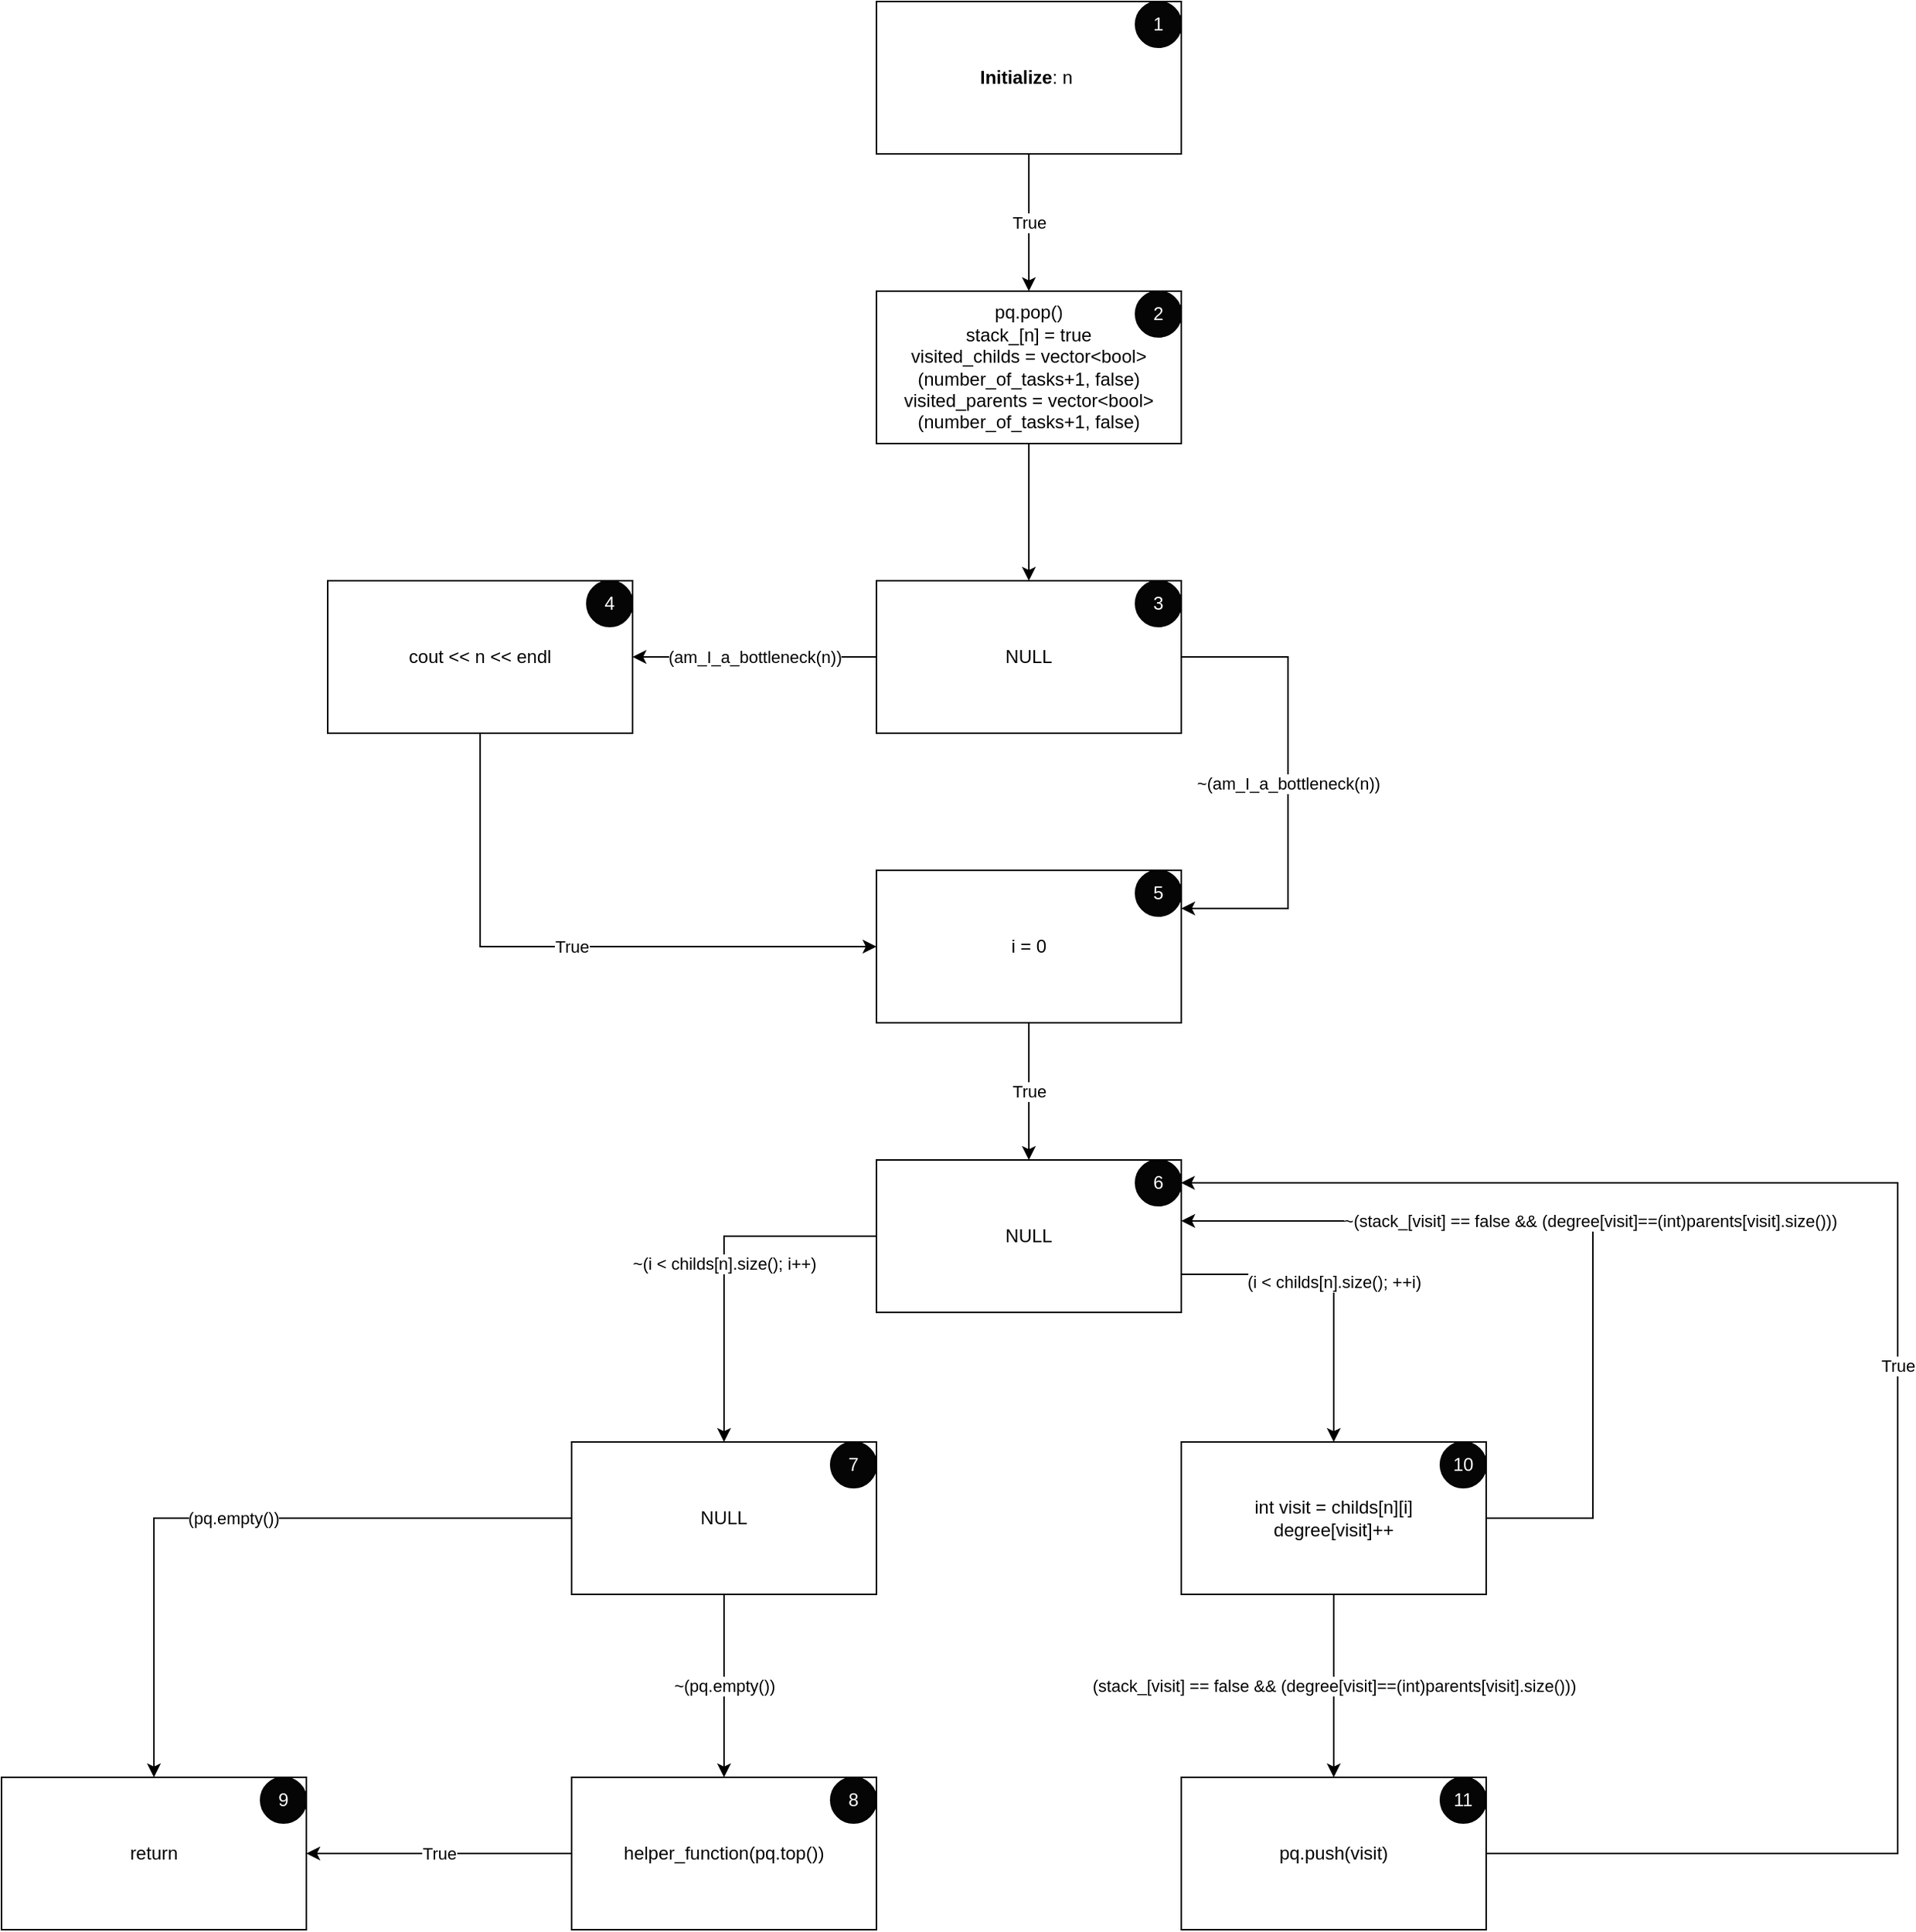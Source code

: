 <mxfile version="21.3.6" type="device" pages="2">
  <diagram name="helper" id="AO3PzVxPkSk40unCkHxe">
    <mxGraphModel dx="5607" dy="2560" grid="1" gridSize="10" guides="1" tooltips="1" connect="1" arrows="1" fold="1" page="1" pageScale="1" pageWidth="827" pageHeight="1169" math="0" shadow="0">
      <root>
        <mxCell id="0" />
        <mxCell id="1" parent="0" />
        <mxCell id="DPbfkmQDcSMVqxTIG8kD-4" value="True" style="edgeStyle=orthogonalEdgeStyle;rounded=0;orthogonalLoop=1;jettySize=auto;html=1;exitX=0.5;exitY=1;exitDx=0;exitDy=0;entryX=0.5;entryY=0;entryDx=0;entryDy=0;" parent="1" source="DPbfkmQDcSMVqxTIG8kD-2" target="DPbfkmQDcSMVqxTIG8kD-3" edge="1">
          <mxGeometry relative="1" as="geometry" />
        </mxCell>
        <mxCell id="DPbfkmQDcSMVqxTIG8kD-2" value="&lt;b&gt;Initialize&lt;/b&gt;: n&amp;nbsp;" style="rounded=0;whiteSpace=wrap;html=1;" parent="1" vertex="1">
          <mxGeometry x="340" y="90" width="200" height="100" as="geometry" />
        </mxCell>
        <mxCell id="DPbfkmQDcSMVqxTIG8kD-6" style="edgeStyle=orthogonalEdgeStyle;rounded=0;orthogonalLoop=1;jettySize=auto;html=1;entryX=0.5;entryY=0;entryDx=0;entryDy=0;" parent="1" source="DPbfkmQDcSMVqxTIG8kD-3" target="DPbfkmQDcSMVqxTIG8kD-5" edge="1">
          <mxGeometry relative="1" as="geometry" />
        </mxCell>
        <mxCell id="DPbfkmQDcSMVqxTIG8kD-3" value="&lt;font style=&quot;font-size: 12px;&quot;&gt;pq.pop()&lt;br&gt;stack_[n] = true&lt;br&gt;visited_childs = vector&amp;lt;bool&amp;gt;(number_of_tasks+1, false)&lt;br&gt;visited_parents = vector&amp;lt;bool&amp;gt;(number_of_tasks+1, false)&lt;/font&gt;" style="rounded=0;whiteSpace=wrap;html=1;" parent="1" vertex="1">
          <mxGeometry x="340" y="280" width="200" height="100" as="geometry" />
        </mxCell>
        <mxCell id="DPbfkmQDcSMVqxTIG8kD-9" value="(am_I_a_bottleneck(n))" style="edgeStyle=orthogonalEdgeStyle;rounded=0;orthogonalLoop=1;jettySize=auto;html=1;exitX=0;exitY=0.5;exitDx=0;exitDy=0;" parent="1" source="DPbfkmQDcSMVqxTIG8kD-5" target="DPbfkmQDcSMVqxTIG8kD-7" edge="1">
          <mxGeometry relative="1" as="geometry" />
        </mxCell>
        <mxCell id="DPbfkmQDcSMVqxTIG8kD-10" value="~(am_I_a_bottleneck(n))" style="edgeStyle=orthogonalEdgeStyle;rounded=0;orthogonalLoop=1;jettySize=auto;html=1;exitX=1;exitY=0.5;exitDx=0;exitDy=0;entryX=1;entryY=0.25;entryDx=0;entryDy=0;" parent="1" source="DPbfkmQDcSMVqxTIG8kD-5" target="DPbfkmQDcSMVqxTIG8kD-8" edge="1">
          <mxGeometry relative="1" as="geometry">
            <Array as="points">
              <mxPoint x="610" y="520" />
              <mxPoint x="610" y="685" />
            </Array>
            <mxPoint as="offset" />
          </mxGeometry>
        </mxCell>
        <mxCell id="DPbfkmQDcSMVqxTIG8kD-5" value="NULL" style="rounded=0;whiteSpace=wrap;html=1;" parent="1" vertex="1">
          <mxGeometry x="340" y="470" width="200" height="100" as="geometry" />
        </mxCell>
        <mxCell id="DPbfkmQDcSMVqxTIG8kD-13" value="True" style="edgeStyle=orthogonalEdgeStyle;rounded=0;orthogonalLoop=1;jettySize=auto;html=1;entryX=0;entryY=0.5;entryDx=0;entryDy=0;" parent="1" source="DPbfkmQDcSMVqxTIG8kD-7" target="DPbfkmQDcSMVqxTIG8kD-8" edge="1">
          <mxGeometry relative="1" as="geometry">
            <Array as="points">
              <mxPoint x="80" y="710" />
            </Array>
          </mxGeometry>
        </mxCell>
        <mxCell id="DPbfkmQDcSMVqxTIG8kD-7" value="cout &amp;lt;&amp;lt; n &amp;lt;&amp;lt; endl" style="rounded=0;whiteSpace=wrap;html=1;" parent="1" vertex="1">
          <mxGeometry x="-20" y="470" width="200" height="100" as="geometry" />
        </mxCell>
        <mxCell id="DPbfkmQDcSMVqxTIG8kD-16" value="~(i &amp;lt; childs[n].size(); i++)" style="edgeStyle=orthogonalEdgeStyle;rounded=0;orthogonalLoop=1;jettySize=auto;html=1;entryX=0.5;entryY=0;entryDx=0;entryDy=0;exitX=0;exitY=0.5;exitDx=0;exitDy=0;" parent="1" source="DPbfkmQDcSMVqxTIG8kD-29" target="DPbfkmQDcSMVqxTIG8kD-15" edge="1">
          <mxGeometry relative="1" as="geometry" />
        </mxCell>
        <mxCell id="DPbfkmQDcSMVqxTIG8kD-17" value="(i &amp;lt; childs[n].size(); ++i)" style="edgeStyle=orthogonalEdgeStyle;rounded=0;orthogonalLoop=1;jettySize=auto;html=1;exitX=1;exitY=0.75;exitDx=0;exitDy=0;" parent="1" source="DPbfkmQDcSMVqxTIG8kD-29" target="DPbfkmQDcSMVqxTIG8kD-14" edge="1">
          <mxGeometry relative="1" as="geometry" />
        </mxCell>
        <mxCell id="DPbfkmQDcSMVqxTIG8kD-30" value="True" style="edgeStyle=orthogonalEdgeStyle;rounded=0;orthogonalLoop=1;jettySize=auto;html=1;entryX=0.5;entryY=0;entryDx=0;entryDy=0;" parent="1" source="DPbfkmQDcSMVqxTIG8kD-8" target="DPbfkmQDcSMVqxTIG8kD-29" edge="1">
          <mxGeometry relative="1" as="geometry" />
        </mxCell>
        <mxCell id="DPbfkmQDcSMVqxTIG8kD-8" value="i = 0" style="rounded=0;whiteSpace=wrap;html=1;" parent="1" vertex="1">
          <mxGeometry x="340" y="660" width="200" height="100" as="geometry" />
        </mxCell>
        <mxCell id="DPbfkmQDcSMVqxTIG8kD-23" value="(stack_[visit] == false &amp;amp;&amp;amp; (degree[visit]==(int)parents[visit].size()))" style="edgeStyle=orthogonalEdgeStyle;rounded=0;orthogonalLoop=1;jettySize=auto;html=1;exitX=0.5;exitY=1;exitDx=0;exitDy=0;entryX=0.5;entryY=0;entryDx=0;entryDy=0;" parent="1" source="DPbfkmQDcSMVqxTIG8kD-14" target="DPbfkmQDcSMVqxTIG8kD-22" edge="1">
          <mxGeometry relative="1" as="geometry" />
        </mxCell>
        <mxCell id="DPbfkmQDcSMVqxTIG8kD-26" value="~(stack_[visit] == false &amp;amp;&amp;amp; (degree[visit]==(int)parents[visit].size()))" style="edgeStyle=orthogonalEdgeStyle;rounded=0;orthogonalLoop=1;jettySize=auto;html=1;entryX=1;entryY=0.75;entryDx=0;entryDy=0;" parent="1" source="DPbfkmQDcSMVqxTIG8kD-14" edge="1">
          <mxGeometry relative="1" as="geometry">
            <mxPoint x="540" y="890" as="targetPoint" />
            <Array as="points">
              <mxPoint x="810" y="1085" />
              <mxPoint x="810" y="890" />
            </Array>
          </mxGeometry>
        </mxCell>
        <mxCell id="DPbfkmQDcSMVqxTIG8kD-14" value="int visit = childs[n][i]&lt;br&gt;degree[visit]++" style="rounded=0;whiteSpace=wrap;html=1;" parent="1" vertex="1">
          <mxGeometry x="540" y="1035" width="200" height="100" as="geometry" />
        </mxCell>
        <mxCell id="DPbfkmQDcSMVqxTIG8kD-19" value="(pq.empty())" style="edgeStyle=orthogonalEdgeStyle;rounded=0;orthogonalLoop=1;jettySize=auto;html=1;entryX=0.5;entryY=0;entryDx=0;entryDy=0;" parent="1" source="DPbfkmQDcSMVqxTIG8kD-15" target="DPbfkmQDcSMVqxTIG8kD-18" edge="1">
          <mxGeometry relative="1" as="geometry" />
        </mxCell>
        <mxCell id="DPbfkmQDcSMVqxTIG8kD-21" value="~(pq.empty())" style="edgeStyle=orthogonalEdgeStyle;rounded=0;orthogonalLoop=1;jettySize=auto;html=1;entryX=0.5;entryY=0;entryDx=0;entryDy=0;" parent="1" source="DPbfkmQDcSMVqxTIG8kD-15" target="DPbfkmQDcSMVqxTIG8kD-20" edge="1">
          <mxGeometry relative="1" as="geometry" />
        </mxCell>
        <mxCell id="DPbfkmQDcSMVqxTIG8kD-15" value="NULL" style="rounded=0;whiteSpace=wrap;html=1;" parent="1" vertex="1">
          <mxGeometry x="140" y="1035" width="200" height="100" as="geometry" />
        </mxCell>
        <mxCell id="DPbfkmQDcSMVqxTIG8kD-18" value="return" style="rounded=0;whiteSpace=wrap;html=1;" parent="1" vertex="1">
          <mxGeometry x="-234" y="1255" width="200" height="100" as="geometry" />
        </mxCell>
        <mxCell id="DPbfkmQDcSMVqxTIG8kD-33" value="True" style="edgeStyle=orthogonalEdgeStyle;rounded=0;orthogonalLoop=1;jettySize=auto;html=1;entryX=1;entryY=0.5;entryDx=0;entryDy=0;" parent="1" source="DPbfkmQDcSMVqxTIG8kD-20" target="DPbfkmQDcSMVqxTIG8kD-18" edge="1">
          <mxGeometry relative="1" as="geometry" />
        </mxCell>
        <mxCell id="DPbfkmQDcSMVqxTIG8kD-20" value="helper_function(pq.top())" style="rounded=0;whiteSpace=wrap;html=1;" parent="1" vertex="1">
          <mxGeometry x="140" y="1255" width="200" height="100" as="geometry" />
        </mxCell>
        <mxCell id="DPbfkmQDcSMVqxTIG8kD-31" value="True" style="edgeStyle=orthogonalEdgeStyle;rounded=0;orthogonalLoop=1;jettySize=auto;html=1;exitX=1;exitY=0.5;exitDx=0;exitDy=0;entryX=0.999;entryY=0.15;entryDx=0;entryDy=0;entryPerimeter=0;" parent="1" source="DPbfkmQDcSMVqxTIG8kD-22" target="DPbfkmQDcSMVqxTIG8kD-29" edge="1">
          <mxGeometry relative="1" as="geometry">
            <Array as="points">
              <mxPoint x="1010" y="1305" />
              <mxPoint x="1010" y="865" />
            </Array>
          </mxGeometry>
        </mxCell>
        <mxCell id="DPbfkmQDcSMVqxTIG8kD-22" value="pq.push(visit)" style="rounded=0;whiteSpace=wrap;html=1;" parent="1" vertex="1">
          <mxGeometry x="540" y="1255" width="200" height="100" as="geometry" />
        </mxCell>
        <mxCell id="DPbfkmQDcSMVqxTIG8kD-29" value="NULL" style="rounded=0;whiteSpace=wrap;html=1;" parent="1" vertex="1">
          <mxGeometry x="340" y="850" width="200" height="100" as="geometry" />
        </mxCell>
        <mxCell id="DPbfkmQDcSMVqxTIG8kD-38" value="1" style="ellipse;whiteSpace=wrap;html=1;fillColor=#050505;fontColor=#FFFFFF;" parent="1" vertex="1">
          <mxGeometry x="510" y="90" width="30" height="30" as="geometry" />
        </mxCell>
        <mxCell id="DPbfkmQDcSMVqxTIG8kD-52" value="2" style="ellipse;whiteSpace=wrap;html=1;fillColor=#050505;fontColor=#FFFFFF;" parent="1" vertex="1">
          <mxGeometry x="510" y="280" width="30" height="30" as="geometry" />
        </mxCell>
        <mxCell id="DPbfkmQDcSMVqxTIG8kD-53" value="3" style="ellipse;whiteSpace=wrap;html=1;fillColor=#050505;fontColor=#FFFFFF;" parent="1" vertex="1">
          <mxGeometry x="510" y="470" width="30" height="30" as="geometry" />
        </mxCell>
        <mxCell id="DPbfkmQDcSMVqxTIG8kD-54" value="4" style="ellipse;whiteSpace=wrap;html=1;fillColor=#050505;fontColor=#FFFFFF;" parent="1" vertex="1">
          <mxGeometry x="150" y="470" width="30" height="30" as="geometry" />
        </mxCell>
        <mxCell id="DPbfkmQDcSMVqxTIG8kD-55" value="5" style="ellipse;whiteSpace=wrap;html=1;fillColor=#050505;fontColor=#FFFFFF;" parent="1" vertex="1">
          <mxGeometry x="510" y="660" width="30" height="30" as="geometry" />
        </mxCell>
        <mxCell id="DPbfkmQDcSMVqxTIG8kD-56" value="6" style="ellipse;whiteSpace=wrap;html=1;fillColor=#050505;fontColor=#FFFFFF;" parent="1" vertex="1">
          <mxGeometry x="510" y="850" width="30" height="30" as="geometry" />
        </mxCell>
        <mxCell id="DPbfkmQDcSMVqxTIG8kD-57" value="7" style="ellipse;whiteSpace=wrap;html=1;fillColor=#050505;fontColor=#FFFFFF;" parent="1" vertex="1">
          <mxGeometry x="310" y="1035" width="30" height="30" as="geometry" />
        </mxCell>
        <mxCell id="DPbfkmQDcSMVqxTIG8kD-58" value="8" style="ellipse;whiteSpace=wrap;html=1;fillColor=#050505;fontColor=#FFFFFF;" parent="1" vertex="1">
          <mxGeometry x="310" y="1255" width="30" height="30" as="geometry" />
        </mxCell>
        <mxCell id="DPbfkmQDcSMVqxTIG8kD-59" value="9" style="ellipse;whiteSpace=wrap;html=1;fillColor=#050505;fontColor=#FFFFFF;" parent="1" vertex="1">
          <mxGeometry x="-64" y="1255" width="30" height="30" as="geometry" />
        </mxCell>
        <mxCell id="DPbfkmQDcSMVqxTIG8kD-60" value="10" style="ellipse;whiteSpace=wrap;html=1;fillColor=#050505;fontColor=#FFFFFF;" parent="1" vertex="1">
          <mxGeometry x="710" y="1035" width="30" height="30" as="geometry" />
        </mxCell>
        <mxCell id="DPbfkmQDcSMVqxTIG8kD-61" value="11" style="ellipse;whiteSpace=wrap;html=1;fillColor=#050505;fontColor=#FFFFFF;" parent="1" vertex="1">
          <mxGeometry x="710" y="1255" width="30" height="30" as="geometry" />
        </mxCell>
      </root>
    </mxGraphModel>
  </diagram>
  <diagram id="zw-J9pUMtlnY6rIB39NP" name="recursion">
    <mxGraphModel dx="791" dy="880" grid="1" gridSize="10" guides="1" tooltips="1" connect="1" arrows="1" fold="1" page="1" pageScale="1" pageWidth="850" pageHeight="1100" math="0" shadow="0">
      <root>
        <mxCell id="0" />
        <mxCell id="1" parent="0" />
        <mxCell id="17-4vY2Y9s3TL2Skr1Br-1" value="True" style="edgeStyle=orthogonalEdgeStyle;rounded=0;orthogonalLoop=1;jettySize=auto;html=1;exitX=0.5;exitY=1;exitDx=0;exitDy=0;entryX=0.5;entryY=0;entryDx=0;entryDy=0;" edge="1" parent="1" source="17-4vY2Y9s3TL2Skr1Br-2">
          <mxGeometry relative="1" as="geometry">
            <mxPoint x="440.0" y="280" as="targetPoint" />
          </mxGeometry>
        </mxCell>
        <mxCell id="ViroQsK-lRKYKyJHAcqJ-3" value="" style="edgeStyle=orthogonalEdgeStyle;rounded=0;orthogonalLoop=1;jettySize=auto;html=1;" edge="1" parent="1" source="ViroQsK-lRKYKyJHAcqJ-1" target="ViroQsK-lRKYKyJHAcqJ-2">
          <mxGeometry relative="1" as="geometry">
            <Array as="points">
              <mxPoint x="540" y="160" />
              <mxPoint x="540" y="160" />
            </Array>
          </mxGeometry>
        </mxCell>
        <mxCell id="ViroQsK-lRKYKyJHAcqJ-4" value="True" style="edgeLabel;html=1;align=center;verticalAlign=middle;resizable=0;points=[];" vertex="1" connectable="0" parent="ViroQsK-lRKYKyJHAcqJ-3">
          <mxGeometry x="-0.238" y="-1" relative="1" as="geometry">
            <mxPoint as="offset" />
          </mxGeometry>
        </mxCell>
        <mxCell id="ViroQsK-lRKYKyJHAcqJ-1" value="&lt;b&gt;Initialize&lt;/b&gt;: node" style="rounded=0;whiteSpace=wrap;html=1;" vertex="1" parent="1">
          <mxGeometry x="440" y="10" width="200" height="100" as="geometry" />
        </mxCell>
        <mxCell id="ViroQsK-lRKYKyJHAcqJ-7" value="" style="edgeStyle=orthogonalEdgeStyle;rounded=0;orthogonalLoop=1;jettySize=auto;html=1;" edge="1" parent="1" source="ViroQsK-lRKYKyJHAcqJ-2" target="ViroQsK-lRKYKyJHAcqJ-6">
          <mxGeometry relative="1" as="geometry">
            <Array as="points">
              <mxPoint x="540" y="340" />
              <mxPoint x="540" y="340" />
            </Array>
          </mxGeometry>
        </mxCell>
        <mxCell id="ViroQsK-lRKYKyJHAcqJ-8" value="True" style="edgeLabel;html=1;align=center;verticalAlign=middle;resizable=0;points=[];" vertex="1" connectable="0" parent="ViroQsK-lRKYKyJHAcqJ-7">
          <mxGeometry x="0.13" relative="1" as="geometry">
            <mxPoint as="offset" />
          </mxGeometry>
        </mxCell>
        <mxCell id="ViroQsK-lRKYKyJHAcqJ-2" value="leaf = true&lt;br&gt;i = 0&lt;span style=&quot;white-space: pre;&quot;&gt;&#x9;&lt;/span&gt;" style="rounded=0;whiteSpace=wrap;html=1;" vertex="1" parent="1">
          <mxGeometry x="440" y="200" width="200" height="100" as="geometry" />
        </mxCell>
        <mxCell id="ViroQsK-lRKYKyJHAcqJ-10" value="" style="edgeStyle=orthogonalEdgeStyle;rounded=0;orthogonalLoop=1;jettySize=auto;html=1;" edge="1" parent="1" source="ViroQsK-lRKYKyJHAcqJ-6" target="ViroQsK-lRKYKyJHAcqJ-9">
          <mxGeometry relative="1" as="geometry" />
        </mxCell>
        <mxCell id="ViroQsK-lRKYKyJHAcqJ-11" value="&amp;nbsp;i &amp;lt; childs[node].size()" style="edgeLabel;html=1;align=center;verticalAlign=middle;resizable=0;points=[];" vertex="1" connectable="0" parent="ViroQsK-lRKYKyJHAcqJ-10">
          <mxGeometry x="-0.154" y="1" relative="1" as="geometry">
            <mxPoint x="-1" as="offset" />
          </mxGeometry>
        </mxCell>
        <mxCell id="ViroQsK-lRKYKyJHAcqJ-31" value="" style="edgeStyle=orthogonalEdgeStyle;rounded=0;orthogonalLoop=1;jettySize=auto;html=1;" edge="1" parent="1" source="ViroQsK-lRKYKyJHAcqJ-6" target="ViroQsK-lRKYKyJHAcqJ-30">
          <mxGeometry relative="1" as="geometry" />
        </mxCell>
        <mxCell id="ViroQsK-lRKYKyJHAcqJ-32" value="&amp;nbsp;~(i &amp;lt; childs[node].size())" style="edgeLabel;html=1;align=center;verticalAlign=middle;resizable=0;points=[];" vertex="1" connectable="0" parent="ViroQsK-lRKYKyJHAcqJ-31">
          <mxGeometry x="-0.289" relative="1" as="geometry">
            <mxPoint as="offset" />
          </mxGeometry>
        </mxCell>
        <mxCell id="ViroQsK-lRKYKyJHAcqJ-6" value="NULL" style="rounded=0;whiteSpace=wrap;html=1;" vertex="1" parent="1">
          <mxGeometry x="440" y="380" width="200" height="100" as="geometry" />
        </mxCell>
        <mxCell id="ViroQsK-lRKYKyJHAcqJ-19" value="" style="edgeStyle=orthogonalEdgeStyle;rounded=0;orthogonalLoop=1;jettySize=auto;html=1;" edge="1" parent="1" source="ViroQsK-lRKYKyJHAcqJ-9" target="ViroQsK-lRKYKyJHAcqJ-18">
          <mxGeometry relative="1" as="geometry">
            <Array as="points">
              <mxPoint x="120" y="510" />
              <mxPoint x="120" y="510" />
            </Array>
          </mxGeometry>
        </mxCell>
        <mxCell id="ViroQsK-lRKYKyJHAcqJ-20" value="True" style="edgeLabel;html=1;align=center;verticalAlign=middle;resizable=0;points=[];" vertex="1" connectable="0" parent="ViroQsK-lRKYKyJHAcqJ-19">
          <mxGeometry x="-0.108" relative="1" as="geometry">
            <mxPoint as="offset" />
          </mxGeometry>
        </mxCell>
        <mxCell id="ViroQsK-lRKYKyJHAcqJ-9" value="leaf = false" style="rounded=0;whiteSpace=wrap;html=1;" vertex="1" parent="1">
          <mxGeometry x="20" y="380" width="200" height="100" as="geometry" />
        </mxCell>
        <mxCell id="ViroQsK-lRKYKyJHAcqJ-23" value="" style="edgeStyle=orthogonalEdgeStyle;rounded=0;orthogonalLoop=1;jettySize=auto;html=1;" edge="1" parent="1" source="ViroQsK-lRKYKyJHAcqJ-18" target="ViroQsK-lRKYKyJHAcqJ-22">
          <mxGeometry relative="1" as="geometry">
            <Array as="points">
              <mxPoint x="120" y="700" />
              <mxPoint x="120" y="700" />
            </Array>
          </mxGeometry>
        </mxCell>
        <mxCell id="ViroQsK-lRKYKyJHAcqJ-24" value="dp[childs[node][i]] == -1" style="edgeLabel;html=1;align=center;verticalAlign=middle;resizable=0;points=[];" vertex="1" connectable="0" parent="ViroQsK-lRKYKyJHAcqJ-23">
          <mxGeometry x="-0.103" y="1" relative="1" as="geometry">
            <mxPoint as="offset" />
          </mxGeometry>
        </mxCell>
        <mxCell id="ViroQsK-lRKYKyJHAcqJ-25" value="&lt;br&gt;&lt;span style=&quot;color: rgb(0, 0, 0); font-family: Helvetica; font-size: 11px; font-style: normal; font-variant-ligatures: normal; font-variant-caps: normal; font-weight: 400; letter-spacing: normal; orphans: 2; text-align: center; text-indent: 0px; text-transform: none; widows: 2; word-spacing: 0px; -webkit-text-stroke-width: 0px; background-color: rgb(255, 255, 255); text-decoration-thickness: initial; text-decoration-style: initial; text-decoration-color: initial; float: none; display: inline !important;&quot;&gt;~(dp[childs[node][i]] == -1)&lt;/span&gt;&lt;br&gt;" style="edgeStyle=orthogonalEdgeStyle;rounded=0;orthogonalLoop=1;jettySize=auto;html=1;" edge="1" parent="1" source="ViroQsK-lRKYKyJHAcqJ-18" target="ViroQsK-lRKYKyJHAcqJ-6">
          <mxGeometry relative="1" as="geometry">
            <mxPoint x="440" y="450" as="targetPoint" />
            <Array as="points">
              <mxPoint x="330" y="610" />
              <mxPoint x="330" y="440" />
            </Array>
          </mxGeometry>
        </mxCell>
        <mxCell id="ViroQsK-lRKYKyJHAcqJ-18" value="NULL" style="rounded=0;whiteSpace=wrap;html=1;" vertex="1" parent="1">
          <mxGeometry x="20" y="560" width="200" height="100" as="geometry" />
        </mxCell>
        <mxCell id="ViroQsK-lRKYKyJHAcqJ-26" style="edgeStyle=orthogonalEdgeStyle;rounded=0;orthogonalLoop=1;jettySize=auto;html=1;" edge="1" parent="1" source="ViroQsK-lRKYKyJHAcqJ-22" target="ViroQsK-lRKYKyJHAcqJ-6">
          <mxGeometry relative="1" as="geometry">
            <Array as="points">
              <mxPoint x="400" y="790" />
              <mxPoint x="400" y="450" />
            </Array>
          </mxGeometry>
        </mxCell>
        <mxCell id="ViroQsK-lRKYKyJHAcqJ-27" value="True" style="edgeLabel;html=1;align=center;verticalAlign=middle;resizable=0;points=[];" vertex="1" connectable="0" parent="ViroQsK-lRKYKyJHAcqJ-26">
          <mxGeometry x="0.382" y="2" relative="1" as="geometry">
            <mxPoint as="offset" />
          </mxGeometry>
        </mxCell>
        <mxCell id="ViroQsK-lRKYKyJHAcqJ-22" value="recursion(childs[node][i])" style="rounded=0;whiteSpace=wrap;html=1;" vertex="1" parent="1">
          <mxGeometry x="20" y="740" width="200" height="100" as="geometry" />
        </mxCell>
        <mxCell id="ViroQsK-lRKYKyJHAcqJ-34" value="" style="edgeStyle=orthogonalEdgeStyle;rounded=0;orthogonalLoop=1;jettySize=auto;html=1;" edge="1" parent="1" source="ViroQsK-lRKYKyJHAcqJ-30" target="ViroQsK-lRKYKyJHAcqJ-33">
          <mxGeometry relative="1" as="geometry" />
        </mxCell>
        <mxCell id="ViroQsK-lRKYKyJHAcqJ-37" value="~(leaf)" style="edgeLabel;html=1;align=center;verticalAlign=middle;resizable=0;points=[];" vertex="1" connectable="0" parent="ViroQsK-lRKYKyJHAcqJ-34">
          <mxGeometry x="-0.21" relative="1" as="geometry">
            <mxPoint as="offset" />
          </mxGeometry>
        </mxCell>
        <mxCell id="ViroQsK-lRKYKyJHAcqJ-36" value="" style="edgeStyle=orthogonalEdgeStyle;rounded=0;orthogonalLoop=1;jettySize=auto;html=1;" edge="1" parent="1" source="ViroQsK-lRKYKyJHAcqJ-30" target="ViroQsK-lRKYKyJHAcqJ-35">
          <mxGeometry relative="1" as="geometry">
            <Array as="points">
              <mxPoint x="680" y="610" />
              <mxPoint x="680" y="610" />
            </Array>
          </mxGeometry>
        </mxCell>
        <mxCell id="ViroQsK-lRKYKyJHAcqJ-38" value="leaf" style="edgeLabel;html=1;align=center;verticalAlign=middle;resizable=0;points=[];" vertex="1" connectable="0" parent="ViroQsK-lRKYKyJHAcqJ-36">
          <mxGeometry x="-0.164" y="-1" relative="1" as="geometry">
            <mxPoint as="offset" />
          </mxGeometry>
        </mxCell>
        <mxCell id="ViroQsK-lRKYKyJHAcqJ-30" value="NULL" style="rounded=0;whiteSpace=wrap;html=1;" vertex="1" parent="1">
          <mxGeometry x="440" y="560" width="200" height="100" as="geometry" />
        </mxCell>
        <mxCell id="ViroQsK-lRKYKyJHAcqJ-43" value="" style="edgeStyle=orthogonalEdgeStyle;rounded=0;orthogonalLoop=1;jettySize=auto;html=1;" edge="1" parent="1" source="ViroQsK-lRKYKyJHAcqJ-33" target="ViroQsK-lRKYKyJHAcqJ-42">
          <mxGeometry relative="1" as="geometry">
            <Array as="points">
              <mxPoint x="540" y="900" />
              <mxPoint x="540" y="900" />
            </Array>
          </mxGeometry>
        </mxCell>
        <mxCell id="ViroQsK-lRKYKyJHAcqJ-44" value="True" style="edgeLabel;html=1;align=center;verticalAlign=middle;resizable=0;points=[];" vertex="1" connectable="0" parent="ViroQsK-lRKYKyJHAcqJ-43">
          <mxGeometry x="-0.104" y="1" relative="1" as="geometry">
            <mxPoint x="-6" y="-1" as="offset" />
          </mxGeometry>
        </mxCell>
        <mxCell id="ViroQsK-lRKYKyJHAcqJ-33" value="max_time = 0&lt;br&gt;i = 0" style="rounded=0;whiteSpace=wrap;html=1;" vertex="1" parent="1">
          <mxGeometry x="440" y="740" width="200" height="100" as="geometry" />
        </mxCell>
        <mxCell id="ViroQsK-lRKYKyJHAcqJ-40" value="" style="edgeStyle=orthogonalEdgeStyle;rounded=0;orthogonalLoop=1;jettySize=auto;html=1;" edge="1" parent="1" source="ViroQsK-lRKYKyJHAcqJ-35" target="ViroQsK-lRKYKyJHAcqJ-39">
          <mxGeometry relative="1" as="geometry" />
        </mxCell>
        <mxCell id="ViroQsK-lRKYKyJHAcqJ-41" value="True" style="edgeLabel;html=1;align=center;verticalAlign=middle;resizable=0;points=[];" vertex="1" connectable="0" parent="ViroQsK-lRKYKyJHAcqJ-40">
          <mxGeometry x="-0.265" y="3" relative="1" as="geometry">
            <mxPoint as="offset" />
          </mxGeometry>
        </mxCell>
        <mxCell id="ViroQsK-lRKYKyJHAcqJ-35" value="dp[node] = time_[node]" style="rounded=0;whiteSpace=wrap;html=1;" vertex="1" parent="1">
          <mxGeometry x="790" y="560" width="200" height="100" as="geometry" />
        </mxCell>
        <mxCell id="ViroQsK-lRKYKyJHAcqJ-39" value="return" style="rounded=0;whiteSpace=wrap;html=1;" vertex="1" parent="1">
          <mxGeometry x="790" y="740" width="200" height="100" as="geometry" />
        </mxCell>
        <mxCell id="ViroQsK-lRKYKyJHAcqJ-46" value="" style="edgeStyle=orthogonalEdgeStyle;rounded=0;orthogonalLoop=1;jettySize=auto;html=1;" edge="1" parent="1" source="ViroQsK-lRKYKyJHAcqJ-42" target="ViroQsK-lRKYKyJHAcqJ-45">
          <mxGeometry relative="1" as="geometry" />
        </mxCell>
        <mxCell id="ViroQsK-lRKYKyJHAcqJ-50" value="i &amp;lt; childs[node].size()" style="edgeLabel;html=1;align=center;verticalAlign=middle;resizable=0;points=[];" vertex="1" connectable="0" parent="ViroQsK-lRKYKyJHAcqJ-46">
          <mxGeometry x="-0.206" y="2" relative="1" as="geometry">
            <mxPoint as="offset" />
          </mxGeometry>
        </mxCell>
        <mxCell id="ViroQsK-lRKYKyJHAcqJ-58" value="" style="edgeStyle=orthogonalEdgeStyle;rounded=0;orthogonalLoop=1;jettySize=auto;html=1;" edge="1" parent="1" source="ViroQsK-lRKYKyJHAcqJ-42" target="ViroQsK-lRKYKyJHAcqJ-57">
          <mxGeometry relative="1" as="geometry" />
        </mxCell>
        <mxCell id="ViroQsK-lRKYKyJHAcqJ-59" value="~(i &amp;lt; childs[node].size())" style="edgeLabel;html=1;align=center;verticalAlign=middle;resizable=0;points=[];" vertex="1" connectable="0" parent="ViroQsK-lRKYKyJHAcqJ-58">
          <mxGeometry x="-0.048" relative="1" as="geometry">
            <mxPoint x="-3" as="offset" />
          </mxGeometry>
        </mxCell>
        <mxCell id="ViroQsK-lRKYKyJHAcqJ-42" value="NULL" style="rounded=0;whiteSpace=wrap;html=1;" vertex="1" parent="1">
          <mxGeometry x="437.78" y="920" width="200" height="100" as="geometry" />
        </mxCell>
        <mxCell id="ViroQsK-lRKYKyJHAcqJ-48" value="" style="edgeStyle=orthogonalEdgeStyle;rounded=0;orthogonalLoop=1;jettySize=auto;html=1;" edge="1" parent="1" source="ViroQsK-lRKYKyJHAcqJ-45" target="ViroQsK-lRKYKyJHAcqJ-47">
          <mxGeometry relative="1" as="geometry">
            <Array as="points">
              <mxPoint x="890" y="1150" />
            </Array>
          </mxGeometry>
        </mxCell>
        <mxCell id="ViroQsK-lRKYKyJHAcqJ-52" value="max_time &amp;lt; dp[childs[node][i]]" style="edgeLabel;html=1;align=center;verticalAlign=middle;resizable=0;points=[];" vertex="1" connectable="0" parent="ViroQsK-lRKYKyJHAcqJ-48">
          <mxGeometry x="-0.263" relative="1" as="geometry">
            <mxPoint x="15" as="offset" />
          </mxGeometry>
        </mxCell>
        <mxCell id="ViroQsK-lRKYKyJHAcqJ-49" value="" style="edgeStyle=orthogonalEdgeStyle;rounded=0;orthogonalLoop=1;jettySize=auto;html=1;" edge="1" parent="1" source="ViroQsK-lRKYKyJHAcqJ-45" target="ViroQsK-lRKYKyJHAcqJ-42">
          <mxGeometry relative="1" as="geometry">
            <Array as="points">
              <mxPoint x="700" y="1130" />
              <mxPoint x="700" y="980" />
            </Array>
          </mxGeometry>
        </mxCell>
        <mxCell id="ViroQsK-lRKYKyJHAcqJ-54" value="~(max_time &amp;lt; dp[childs[node][i]])" style="edgeLabel;html=1;align=center;verticalAlign=middle;resizable=0;points=[];" vertex="1" connectable="0" parent="ViroQsK-lRKYKyJHAcqJ-49">
          <mxGeometry x="0.065" y="-1" relative="1" as="geometry">
            <mxPoint as="offset" />
          </mxGeometry>
        </mxCell>
        <mxCell id="ViroQsK-lRKYKyJHAcqJ-45" value="NULL" style="rounded=0;whiteSpace=wrap;html=1;" vertex="1" parent="1">
          <mxGeometry x="437.78" y="1100" width="200" height="100" as="geometry" />
        </mxCell>
        <mxCell id="ViroQsK-lRKYKyJHAcqJ-53" style="edgeStyle=orthogonalEdgeStyle;rounded=0;orthogonalLoop=1;jettySize=auto;html=1;entryX=0.998;entryY=0.402;entryDx=0;entryDy=0;entryPerimeter=0;" edge="1" parent="1" source="ViroQsK-lRKYKyJHAcqJ-47" target="ViroQsK-lRKYKyJHAcqJ-42">
          <mxGeometry relative="1" as="geometry">
            <Array as="points">
              <mxPoint x="890" y="960" />
            </Array>
          </mxGeometry>
        </mxCell>
        <mxCell id="ViroQsK-lRKYKyJHAcqJ-56" value="True" style="edgeLabel;html=1;align=center;verticalAlign=middle;resizable=0;points=[];" vertex="1" connectable="0" parent="ViroQsK-lRKYKyJHAcqJ-53">
          <mxGeometry x="-0.6" y="-1" relative="1" as="geometry">
            <mxPoint x="-103" y="1" as="offset" />
          </mxGeometry>
        </mxCell>
        <mxCell id="ViroQsK-lRKYKyJHAcqJ-47" value="max_time = dp[childs[node][i]]" style="rounded=0;whiteSpace=wrap;html=1;" vertex="1" parent="1">
          <mxGeometry x="790" y="1000" width="200" height="100" as="geometry" />
        </mxCell>
        <mxCell id="ViroQsK-lRKYKyJHAcqJ-61" value="" style="edgeStyle=orthogonalEdgeStyle;rounded=0;orthogonalLoop=1;jettySize=auto;html=1;" edge="1" parent="1" source="ViroQsK-lRKYKyJHAcqJ-57" target="ViroQsK-lRKYKyJHAcqJ-60">
          <mxGeometry relative="1" as="geometry" />
        </mxCell>
        <mxCell id="ViroQsK-lRKYKyJHAcqJ-62" value="True" style="edgeLabel;html=1;align=center;verticalAlign=middle;resizable=0;points=[];" vertex="1" connectable="0" parent="ViroQsK-lRKYKyJHAcqJ-61">
          <mxGeometry x="-0.173" y="-1" relative="1" as="geometry">
            <mxPoint as="offset" />
          </mxGeometry>
        </mxCell>
        <mxCell id="ViroQsK-lRKYKyJHAcqJ-57" value="dp[node] = max_time + time_[node]" style="rounded=0;whiteSpace=wrap;html=1;" vertex="1" parent="1">
          <mxGeometry x="20" y="920" width="200" height="100" as="geometry" />
        </mxCell>
        <mxCell id="ViroQsK-lRKYKyJHAcqJ-60" value="return" style="rounded=0;whiteSpace=wrap;html=1;" vertex="1" parent="1">
          <mxGeometry x="20" y="1100" width="200" height="100" as="geometry" />
        </mxCell>
        <mxCell id="ViroQsK-lRKYKyJHAcqJ-63" value="1" style="ellipse;whiteSpace=wrap;html=1;fillColor=#050505;fontColor=#FFFFFF;" vertex="1" parent="1">
          <mxGeometry x="607.78" y="10" width="30" height="30" as="geometry" />
        </mxCell>
        <mxCell id="ViroQsK-lRKYKyJHAcqJ-64" value="2" style="ellipse;whiteSpace=wrap;html=1;fillColor=#050505;fontColor=#FFFFFF;" vertex="1" parent="1">
          <mxGeometry x="607.78" y="200" width="30" height="30" as="geometry" />
        </mxCell>
        <mxCell id="ViroQsK-lRKYKyJHAcqJ-65" value="3" style="ellipse;whiteSpace=wrap;html=1;fillColor=#050505;fontColor=#FFFFFF;" vertex="1" parent="1">
          <mxGeometry x="607.78" y="380" width="30" height="30" as="geometry" />
        </mxCell>
        <mxCell id="ViroQsK-lRKYKyJHAcqJ-66" value="4" style="ellipse;whiteSpace=wrap;html=1;fillColor=#050505;fontColor=#FFFFFF;" vertex="1" parent="1">
          <mxGeometry x="190" y="380" width="30" height="30" as="geometry" />
        </mxCell>
        <mxCell id="ViroQsK-lRKYKyJHAcqJ-67" value="5" style="ellipse;whiteSpace=wrap;html=1;fillColor=#050505;fontColor=#FFFFFF;" vertex="1" parent="1">
          <mxGeometry x="190" y="560" width="30" height="30" as="geometry" />
        </mxCell>
        <mxCell id="ViroQsK-lRKYKyJHAcqJ-68" value="7" style="ellipse;whiteSpace=wrap;html=1;fillColor=#050505;fontColor=#FFFFFF;" vertex="1" parent="1">
          <mxGeometry x="607.78" y="560" width="30" height="30" as="geometry" />
        </mxCell>
        <mxCell id="ViroQsK-lRKYKyJHAcqJ-69" value="6" style="ellipse;whiteSpace=wrap;html=1;fillColor=#050505;fontColor=#FFFFFF;" vertex="1" parent="1">
          <mxGeometry x="190" y="740" width="30" height="30" as="geometry" />
        </mxCell>
        <mxCell id="ViroQsK-lRKYKyJHAcqJ-70" value="8" style="ellipse;whiteSpace=wrap;html=1;fillColor=#050505;fontColor=#FFFFFF;" vertex="1" parent="1">
          <mxGeometry x="960" y="560" width="30" height="30" as="geometry" />
        </mxCell>
        <mxCell id="ViroQsK-lRKYKyJHAcqJ-71" value="9" style="ellipse;whiteSpace=wrap;html=1;fillColor=#050505;fontColor=#FFFFFF;" vertex="1" parent="1">
          <mxGeometry x="960" y="740" width="30" height="30" as="geometry" />
        </mxCell>
        <mxCell id="ViroQsK-lRKYKyJHAcqJ-72" value="10" style="ellipse;whiteSpace=wrap;html=1;fillColor=#050505;fontColor=#FFFFFF;" vertex="1" parent="1">
          <mxGeometry x="610" y="740" width="30" height="30" as="geometry" />
        </mxCell>
        <mxCell id="ViroQsK-lRKYKyJHAcqJ-73" value="11" style="ellipse;whiteSpace=wrap;html=1;fillColor=#050505;fontColor=#FFFFFF;" vertex="1" parent="1">
          <mxGeometry x="607.78" y="920" width="30" height="30" as="geometry" />
        </mxCell>
        <mxCell id="ViroQsK-lRKYKyJHAcqJ-74" value="12" style="ellipse;whiteSpace=wrap;html=1;fillColor=#050505;fontColor=#FFFFFF;" vertex="1" parent="1">
          <mxGeometry x="607.78" y="1100" width="30" height="30" as="geometry" />
        </mxCell>
        <mxCell id="ViroQsK-lRKYKyJHAcqJ-75" value="13" style="ellipse;whiteSpace=wrap;html=1;fillColor=#050505;fontColor=#FFFFFF;" vertex="1" parent="1">
          <mxGeometry x="960" y="1000" width="30" height="30" as="geometry" />
        </mxCell>
        <mxCell id="ViroQsK-lRKYKyJHAcqJ-76" value="14" style="ellipse;whiteSpace=wrap;html=1;fillColor=#050505;fontColor=#FFFFFF;" vertex="1" parent="1">
          <mxGeometry x="190" y="920" width="30" height="30" as="geometry" />
        </mxCell>
        <mxCell id="ViroQsK-lRKYKyJHAcqJ-77" value="15" style="ellipse;whiteSpace=wrap;html=1;fillColor=#050505;fontColor=#FFFFFF;" vertex="1" parent="1">
          <mxGeometry x="190" y="1100" width="30" height="30" as="geometry" />
        </mxCell>
      </root>
    </mxGraphModel>
  </diagram>
</mxfile>

